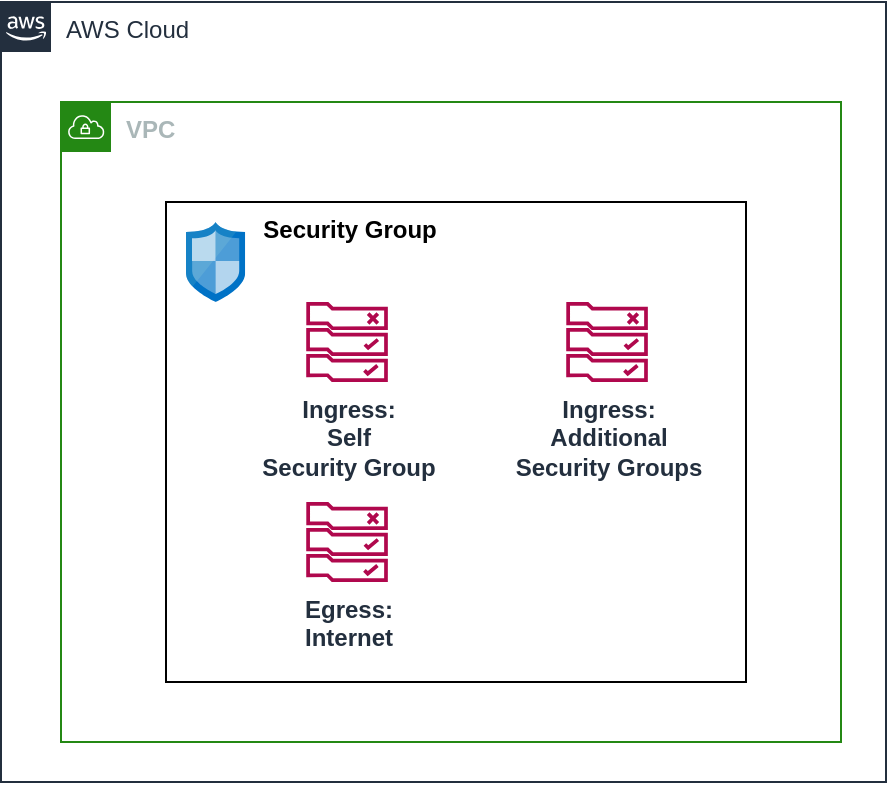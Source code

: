 <mxfile>
    <diagram id="Ht1M8jgEwFfnCIfOTk4-" name="Page-1">
        <mxGraphModel dx="865" dy="802" grid="1" gridSize="10" guides="1" tooltips="1" connect="1" arrows="1" fold="1" page="1" pageScale="1" pageWidth="827" pageHeight="1169" math="0" shadow="0">
            <root>
                <mxCell id="0"/>
                <mxCell id="1" parent="0"/>
                <mxCell id="jZVaUwOg5UY3L9NAnvdq-71" value="AWS Cloud" style="points=[[0,0],[0.25,0],[0.5,0],[0.75,0],[1,0],[1,0.25],[1,0.5],[1,0.75],[1,1],[0.75,1],[0.5,1],[0.25,1],[0,1],[0,0.75],[0,0.5],[0,0.25]];outlineConnect=0;gradientColor=none;html=1;whiteSpace=wrap;fontSize=12;fontStyle=0;shape=mxgraph.aws4.group;grIcon=mxgraph.aws4.group_aws_cloud_alt;strokeColor=#232F3E;fillColor=none;verticalAlign=top;align=left;spacingLeft=30;fontColor=#232F3E;dashed=0;labelBackgroundColor=none;container=1;pointerEvents=0;collapsible=0;recursiveResize=0;" parent="1" vertex="1">
                    <mxGeometry x="97.5" y="120" width="442.5" height="390" as="geometry"/>
                </mxCell>
                <mxCell id="62ASdKqzcNbD3jh50bKH-13" value="&lt;b&gt;VPC&lt;/b&gt;" style="points=[[0,0],[0.25,0],[0.5,0],[0.75,0],[1,0],[1,0.25],[1,0.5],[1,0.75],[1,1],[0.75,1],[0.5,1],[0.25,1],[0,1],[0,0.75],[0,0.5],[0,0.25]];outlineConnect=0;gradientColor=none;html=1;whiteSpace=wrap;fontSize=12;fontStyle=0;container=1;pointerEvents=0;collapsible=0;recursiveResize=0;shape=mxgraph.aws4.group;grIcon=mxgraph.aws4.group_vpc;strokeColor=#248814;fillColor=none;verticalAlign=top;align=left;spacingLeft=30;fontColor=#AAB7B8;dashed=0;" parent="jZVaUwOg5UY3L9NAnvdq-71" vertex="1">
                    <mxGeometry x="30" y="50" width="390" height="320" as="geometry"/>
                </mxCell>
                <mxCell id="Pjr3WMdlcIu-zuZ9H2YP-44" value="&lt;b&gt;&amp;nbsp; &amp;nbsp; &amp;nbsp; &amp;nbsp; &amp;nbsp; &amp;nbsp; &amp;nbsp; Security Group&lt;/b&gt;" style="rounded=0;whiteSpace=wrap;html=1;fontSize=12;align=left;labelPosition=center;verticalLabelPosition=middle;verticalAlign=top;container=0;" parent="62ASdKqzcNbD3jh50bKH-13" vertex="1">
                    <mxGeometry x="52.5" y="50" width="290" height="240" as="geometry"/>
                </mxCell>
                <mxCell id="2" value="" style="sketch=0;aspect=fixed;html=1;points=[];align=center;image;fontSize=12;image=img/lib/mscae/Network_Security_Groups_Classic.svg;container=0;" vertex="1" parent="62ASdKqzcNbD3jh50bKH-13">
                    <mxGeometry x="62.5" y="60" width="29.6" height="40" as="geometry"/>
                </mxCell>
                <mxCell id="7" value="Ingress:&lt;br&gt;Additional &lt;br&gt;Security Groups" style="sketch=0;outlineConnect=0;fontColor=#232F3E;gradientColor=none;fillColor=#B0084D;strokeColor=none;dashed=0;verticalLabelPosition=bottom;verticalAlign=top;align=center;html=1;fontSize=12;fontStyle=1;aspect=fixed;pointerEvents=1;shape=mxgraph.aws4.rule_2;container=0;" vertex="1" parent="62ASdKqzcNbD3jh50bKH-13">
                    <mxGeometry x="252.5" y="100" width="41.05" height="40" as="geometry"/>
                </mxCell>
                <mxCell id="3" value="Ingress:&lt;br&gt;Self &lt;br&gt;Security Group" style="sketch=0;outlineConnect=0;fontColor=#232F3E;gradientColor=none;fillColor=#B0084D;strokeColor=none;dashed=0;verticalLabelPosition=bottom;verticalAlign=top;align=center;html=1;fontSize=12;fontStyle=1;aspect=fixed;pointerEvents=1;shape=mxgraph.aws4.rule_2;" vertex="1" parent="62ASdKqzcNbD3jh50bKH-13">
                    <mxGeometry x="122.5" y="100" width="41.05" height="40" as="geometry"/>
                </mxCell>
                <mxCell id="6" value="Egress:&lt;br&gt;Internet" style="sketch=0;outlineConnect=0;fontColor=#232F3E;gradientColor=none;fillColor=#B0084D;strokeColor=none;dashed=0;verticalLabelPosition=bottom;verticalAlign=top;align=center;html=1;fontSize=12;fontStyle=1;aspect=fixed;pointerEvents=1;shape=mxgraph.aws4.rule_2;" vertex="1" parent="62ASdKqzcNbD3jh50bKH-13">
                    <mxGeometry x="122.5" y="200" width="41.05" height="40" as="geometry"/>
                </mxCell>
            </root>
        </mxGraphModel>
    </diagram>
</mxfile>
